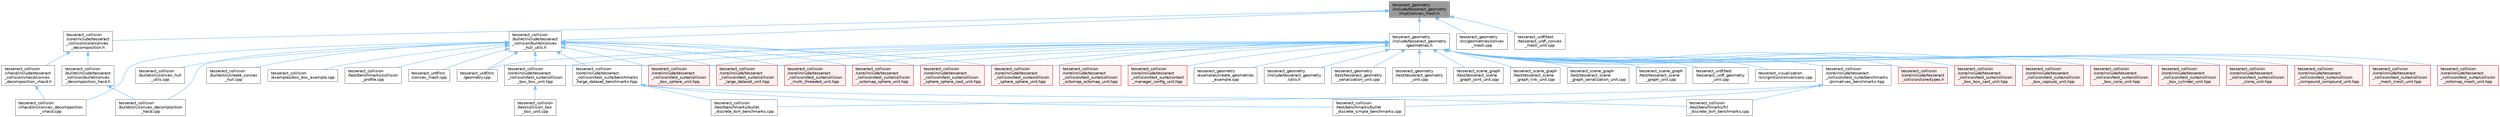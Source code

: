 digraph "tesseract_geometry/include/tesseract_geometry/impl/convex_mesh.h"
{
 // LATEX_PDF_SIZE
  bgcolor="transparent";
  edge [fontname=Helvetica,fontsize=10,labelfontname=Helvetica,labelfontsize=10];
  node [fontname=Helvetica,fontsize=10,shape=box,height=0.2,width=0.4];
  Node1 [label="tesseract_geometry\l/include/tesseract_geometry\l/impl/convex_mesh.h",height=0.2,width=0.4,color="gray40", fillcolor="grey60", style="filled", fontcolor="black",tooltip="Tesseract Convex Mesh Geometry."];
  Node1 -> Node2 [dir="back",color="steelblue1",style="solid"];
  Node2 [label="tesseract_collision\l/bullet/include/tesseract\l_collision/bullet/convex\l_hull_utils.h",height=0.2,width=0.4,color="grey40", fillcolor="white", style="filled",URL="$d0/d01/convex__hull__utils_8h.html",tooltip="This is a collection of common methods."];
  Node2 -> Node3 [dir="back",color="steelblue1",style="solid"];
  Node3 [label="tesseract_collision\l/bullet/src/convex_decomposition\l_hacd.cpp",height=0.2,width=0.4,color="grey40", fillcolor="white", style="filled",URL="$d7/d41/convex__decomposition__hacd_8cpp.html",tooltip=" "];
  Node2 -> Node4 [dir="back",color="steelblue1",style="solid"];
  Node4 [label="tesseract_collision\l/bullet/src/convex_hull\l_utils.cpp",height=0.2,width=0.4,color="grey40", fillcolor="white", style="filled",URL="$df/d54/convex__hull__utils_8cpp.html",tooltip=" "];
  Node2 -> Node5 [dir="back",color="steelblue1",style="solid"];
  Node5 [label="tesseract_collision\l/bullet/src/create_convex\l_hull.cpp",height=0.2,width=0.4,color="grey40", fillcolor="white", style="filled",URL="$d9/d52/create__convex__hull_8cpp.html",tooltip="This takes an input file and generates a convex hull ply file."];
  Node2 -> Node6 [dir="back",color="steelblue1",style="solid"];
  Node6 [label="tesseract_collision\l/core/include/tesseract\l_collision/test_suite/benchmarks\l/large_dataset_benchmarks.hpp",height=0.2,width=0.4,color="grey40", fillcolor="white", style="filled",URL="$d6/dd9/large__dataset__benchmarks_8hpp.html",tooltip=" "];
  Node6 -> Node7 [dir="back",color="steelblue1",style="solid"];
  Node7 [label="tesseract_collision\l/test/benchmarks/bullet\l_discrete_bvh_benchmarks.cpp",height=0.2,width=0.4,color="grey40", fillcolor="white", style="filled",URL="$db/dd3/bullet__discrete__bvh__benchmarks_8cpp.html",tooltip=" "];
  Node6 -> Node8 [dir="back",color="steelblue1",style="solid"];
  Node8 [label="tesseract_collision\l/test/benchmarks/bullet\l_discrete_simple_benchmarks.cpp",height=0.2,width=0.4,color="grey40", fillcolor="white", style="filled",URL="$d8/dbc/bullet__discrete__simple__benchmarks_8cpp.html",tooltip=" "];
  Node6 -> Node9 [dir="back",color="steelblue1",style="solid"];
  Node9 [label="tesseract_collision\l/test/benchmarks/fcl\l_discrete_bvh_benchmarks.cpp",height=0.2,width=0.4,color="grey40", fillcolor="white", style="filled",URL="$db/d3e/fcl__discrete__bvh__benchmarks_8cpp.html",tooltip=" "];
  Node2 -> Node10 [dir="back",color="steelblue1",style="solid"];
  Node10 [label="tesseract_collision\l/core/include/tesseract\l_collision/test_suite/collision\l_box_box_unit.hpp",height=0.2,width=0.4,color="grey40", fillcolor="white", style="filled",URL="$d1/d83/collision__box__box__unit_8hpp.html",tooltip=" "];
  Node10 -> Node11 [dir="back",color="steelblue1",style="solid"];
  Node11 [label="tesseract_collision\l/test/collision_box\l_box_unit.cpp",height=0.2,width=0.4,color="grey40", fillcolor="white", style="filled",URL="$df/d8e/collision__box__box__unit_8cpp.html",tooltip=" "];
  Node2 -> Node12 [dir="back",color="steelblue1",style="solid"];
  Node12 [label="tesseract_collision\l/core/include/tesseract\l_collision/test_suite/collision\l_box_sphere_unit.hpp",height=0.2,width=0.4,color="red", fillcolor="#FFF0F0", style="filled",URL="$d8/dd9/collision__box__sphere__unit_8hpp.html",tooltip=" "];
  Node2 -> Node14 [dir="back",color="steelblue1",style="solid"];
  Node14 [label="tesseract_collision\l/core/include/tesseract\l_collision/test_suite/collision\l_large_dataset_unit.hpp",height=0.2,width=0.4,color="red", fillcolor="#FFF0F0", style="filled",URL="$d7/d23/collision__large__dataset__unit_8hpp.html",tooltip=" "];
  Node2 -> Node16 [dir="back",color="steelblue1",style="solid"];
  Node16 [label="tesseract_collision\l/core/include/tesseract\l_collision/test_suite/collision\l_multi_threaded_unit.hpp",height=0.2,width=0.4,color="red", fillcolor="#FFF0F0", style="filled",URL="$de/d2c/collision__multi__threaded__unit_8hpp.html",tooltip=" "];
  Node2 -> Node18 [dir="back",color="steelblue1",style="solid"];
  Node18 [label="tesseract_collision\l/core/include/tesseract\l_collision/test_suite/collision\l_octomap_sphere_unit.hpp",height=0.2,width=0.4,color="red", fillcolor="#FFF0F0", style="filled",URL="$dc/d2d/collision__octomap__sphere__unit_8hpp.html",tooltip=" "];
  Node2 -> Node20 [dir="back",color="steelblue1",style="solid"];
  Node20 [label="tesseract_collision\l/core/include/tesseract\l_collision/test_suite/collision\l_sphere_sphere_cast_unit.hpp",height=0.2,width=0.4,color="red", fillcolor="#FFF0F0", style="filled",URL="$dd/dce/collision__sphere__sphere__cast__unit_8hpp.html",tooltip=" "];
  Node2 -> Node22 [dir="back",color="steelblue1",style="solid"];
  Node22 [label="tesseract_collision\l/core/include/tesseract\l_collision/test_suite/collision\l_sphere_sphere_unit.hpp",height=0.2,width=0.4,color="red", fillcolor="#FFF0F0", style="filled",URL="$d5/d45/collision__sphere__sphere__unit_8hpp.html",tooltip=" "];
  Node2 -> Node24 [dir="back",color="steelblue1",style="solid"];
  Node24 [label="tesseract_collision\l/examples/box_box_example.cpp",height=0.2,width=0.4,color="grey40", fillcolor="white", style="filled",URL="$dd/d5a/box__box__example_8cpp.html",tooltip=" "];
  Node2 -> Node25 [dir="back",color="steelblue1",style="solid"];
  Node25 [label="tesseract_collision\l/test/benchmarks/collision\l_profile.cpp",height=0.2,width=0.4,color="grey40", fillcolor="white", style="filled",URL="$df/d70/collision__profile_8cpp.html",tooltip=" "];
  Node2 -> Node26 [dir="back",color="steelblue1",style="solid"];
  Node26 [label="tesseract_collision\l/vhacd/src/convex_decomposition\l_vhacd.cpp",height=0.2,width=0.4,color="grey40", fillcolor="white", style="filled",URL="$d3/d47/convex__decomposition__vhacd_8cpp.html",tooltip=" "];
  Node2 -> Node27 [dir="back",color="steelblue1",style="solid"];
  Node27 [label="tesseract_urdf/src\l/convex_mesh.cpp",height=0.2,width=0.4,color="grey40", fillcolor="white", style="filled",URL="$d7/d92/tesseract__urdf_2src_2convex__mesh_8cpp.html",tooltip="Parse convex_mesh from xml string."];
  Node2 -> Node28 [dir="back",color="steelblue1",style="solid"];
  Node28 [label="tesseract_urdf/src\l/geometry.cpp",height=0.2,width=0.4,color="grey40", fillcolor="white", style="filled",URL="$dc/d89/tesseract__urdf_2src_2geometry_8cpp.html",tooltip="Parse geometry from XML string."];
  Node1 -> Node29 [dir="back",color="steelblue1",style="solid"];
  Node29 [label="tesseract_collision\l/core/include/tesseract\l_collision/core/convex\l_decomposition.h",height=0.2,width=0.4,color="grey40", fillcolor="white", style="filled",URL="$dd/dc4/convex__decomposition_8h.html",tooltip="Convex decomposition interface."];
  Node29 -> Node30 [dir="back",color="steelblue1",style="solid"];
  Node30 [label="tesseract_collision\l/bullet/include/tesseract\l_collision/bullet/convex\l_decomposition_hacd.h",height=0.2,width=0.4,color="grey40", fillcolor="white", style="filled",URL="$d7/da3/convex__decomposition__hacd_8h.html",tooltip="Convex decomposition HACD implementation."];
  Node30 -> Node3 [dir="back",color="steelblue1",style="solid"];
  Node29 -> Node31 [dir="back",color="steelblue1",style="solid"];
  Node31 [label="tesseract_collision\l/vhacd/include/tesseract\l_collision/vhacd/convex\l_decomposition_vhacd.h",height=0.2,width=0.4,color="grey40", fillcolor="white", style="filled",URL="$d2/df5/convex__decomposition__vhacd_8h.html",tooltip="Convex decomposition VHACD implementation."];
  Node31 -> Node26 [dir="back",color="steelblue1",style="solid"];
  Node1 -> Node32 [dir="back",color="steelblue1",style="solid"];
  Node32 [label="tesseract_geometry\l/include/tesseract_geometry\l/geometries.h",height=0.2,width=0.4,color="grey40", fillcolor="white", style="filled",URL="$d4/ddb/geometries_8h.html",tooltip="Tesseract Geometries."];
  Node32 -> Node33 [dir="back",color="steelblue1",style="solid"];
  Node33 [label="tesseract_collision\l/core/include/tesseract\l_collision/core/types.h",height=0.2,width=0.4,color="red", fillcolor="#FFF0F0", style="filled",URL="$d3/db3/tesseract__collision_2core_2include_2tesseract__collision_2core_2types_8h.html",tooltip="Tesseracts Collision Common Types."];
  Node32 -> Node6 [dir="back",color="steelblue1",style="solid"];
  Node32 -> Node108 [dir="back",color="steelblue1",style="solid"];
  Node108 [label="tesseract_collision\l/core/include/tesseract\l_collision/test_suite/benchmarks\l/primatives_benchmarks.hpp",height=0.2,width=0.4,color="grey40", fillcolor="white", style="filled",URL="$d6/d70/primatives__benchmarks_8hpp.html",tooltip=" "];
  Node108 -> Node7 [dir="back",color="steelblue1",style="solid"];
  Node108 -> Node8 [dir="back",color="steelblue1",style="solid"];
  Node108 -> Node9 [dir="back",color="steelblue1",style="solid"];
  Node32 -> Node104 [dir="back",color="steelblue1",style="solid"];
  Node104 [label="tesseract_collision\l/core/include/tesseract\l_collision/test_suite/collision\l_box_box_cast_unit.hpp",height=0.2,width=0.4,color="red", fillcolor="#FFF0F0", style="filled",URL="$d3/d5d/collision__box__box__cast__unit_8hpp.html",tooltip=" "];
  Node32 -> Node10 [dir="back",color="steelblue1",style="solid"];
  Node32 -> Node109 [dir="back",color="steelblue1",style="solid"];
  Node109 [label="tesseract_collision\l/core/include/tesseract\l_collision/test_suite/collision\l_box_capsule_unit.hpp",height=0.2,width=0.4,color="red", fillcolor="#FFF0F0", style="filled",URL="$d2/dd3/collision__box__capsule__unit_8hpp.html",tooltip=" "];
  Node32 -> Node110 [dir="back",color="steelblue1",style="solid"];
  Node110 [label="tesseract_collision\l/core/include/tesseract\l_collision/test_suite/collision\l_box_cone_unit.hpp",height=0.2,width=0.4,color="red", fillcolor="#FFF0F0", style="filled",URL="$de/d86/collision__box__cone__unit_8hpp.html",tooltip=" "];
  Node32 -> Node111 [dir="back",color="steelblue1",style="solid"];
  Node111 [label="tesseract_collision\l/core/include/tesseract\l_collision/test_suite/collision\l_box_cylinder_unit.hpp",height=0.2,width=0.4,color="red", fillcolor="#FFF0F0", style="filled",URL="$d1/d1b/collision__box__cylinder__unit_8hpp.html",tooltip=" "];
  Node32 -> Node12 [dir="back",color="steelblue1",style="solid"];
  Node32 -> Node112 [dir="back",color="steelblue1",style="solid"];
  Node112 [label="tesseract_collision\l/core/include/tesseract\l_collision/test_suite/collision\l_clone_unit.hpp",height=0.2,width=0.4,color="red", fillcolor="#FFF0F0", style="filled",URL="$d6/d36/collision__clone__unit_8hpp.html",tooltip=" "];
  Node32 -> Node105 [dir="back",color="steelblue1",style="solid"];
  Node105 [label="tesseract_collision\l/core/include/tesseract\l_collision/test_suite/collision\l_compound_compound_unit.hpp",height=0.2,width=0.4,color="red", fillcolor="#FFF0F0", style="filled",URL="$dd/dfd/collision__compound__compound__unit_8hpp.html",tooltip=" "];
  Node32 -> Node14 [dir="back",color="steelblue1",style="solid"];
  Node32 -> Node63 [dir="back",color="steelblue1",style="solid"];
  Node63 [label="tesseract_collision\l/core/include/tesseract\l_collision/test_suite/collision\l_mesh_mesh_unit.hpp",height=0.2,width=0.4,color="red", fillcolor="#FFF0F0", style="filled",URL="$da/dd9/collision__mesh__mesh__unit_8hpp.html",tooltip=" "];
  Node32 -> Node16 [dir="back",color="steelblue1",style="solid"];
  Node32 -> Node64 [dir="back",color="steelblue1",style="solid"];
  Node64 [label="tesseract_collision\l/core/include/tesseract\l_collision/test_suite/collision\l_octomap_mesh_unit.hpp",height=0.2,width=0.4,color="red", fillcolor="#FFF0F0", style="filled",URL="$d9/d70/collision__octomap__mesh__unit_8hpp.html",tooltip=" "];
  Node32 -> Node106 [dir="back",color="steelblue1",style="solid"];
  Node106 [label="tesseract_collision\l/core/include/tesseract\l_collision/test_suite/collision\l_octomap_octomap_unit.hpp",height=0.2,width=0.4,color="red", fillcolor="#FFF0F0", style="filled",URL="$d7/d2c/collision__octomap__octomap__unit_8hpp.html",tooltip=" "];
  Node32 -> Node18 [dir="back",color="steelblue1",style="solid"];
  Node32 -> Node20 [dir="back",color="steelblue1",style="solid"];
  Node32 -> Node22 [dir="back",color="steelblue1",style="solid"];
  Node32 -> Node65 [dir="back",color="steelblue1",style="solid"];
  Node65 [label="tesseract_collision\l/core/include/tesseract\l_collision/test_suite/contact\l_manager_config_unit.hpp",height=0.2,width=0.4,color="red", fillcolor="#FFF0F0", style="filled",URL="$d4/df0/contact__manager__config__unit_8hpp.html",tooltip=" "];
  Node32 -> Node116 [dir="back",color="steelblue1",style="solid"];
  Node116 [label="tesseract_geometry\l/examples/create_geometries\l_example.cpp",height=0.2,width=0.4,color="grey40", fillcolor="white", style="filled",URL="$df/d4d/create__geometries__example_8cpp.html",tooltip=" "];
  Node32 -> Node117 [dir="back",color="steelblue1",style="solid"];
  Node117 [label="tesseract_geometry\l/include/tesseract_geometry\l/utils.h",height=0.2,width=0.4,color="grey40", fillcolor="white", style="filled",URL="$d6/d61/tesseract__geometry_2include_2tesseract__geometry_2utils_8h.html",tooltip="Tesseract Geometry Utility Function."];
  Node32 -> Node118 [dir="back",color="steelblue1",style="solid"];
  Node118 [label="tesseract_geometry\l/test/tesseract_geometry\l_serialization_unit.cpp",height=0.2,width=0.4,color="grey40", fillcolor="white", style="filled",URL="$d2/d49/tesseract__geometry__serialization__unit_8cpp.html",tooltip="Tests serialization of geometry."];
  Node32 -> Node119 [dir="back",color="steelblue1",style="solid"];
  Node119 [label="tesseract_geometry\l/test/tesseract_geometry\l_unit.cpp",height=0.2,width=0.4,color="grey40", fillcolor="white", style="filled",URL="$d7/d07/tesseract__geometry__unit_8cpp.html",tooltip=" "];
  Node32 -> Node120 [dir="back",color="steelblue1",style="solid"];
  Node120 [label="tesseract_scene_graph\l/test/tesseract_scene\l_graph_joint_unit.cpp",height=0.2,width=0.4,color="grey40", fillcolor="white", style="filled",URL="$dd/dc3/tesseract__scene__graph__joint__unit_8cpp.html",tooltip=" "];
  Node32 -> Node121 [dir="back",color="steelblue1",style="solid"];
  Node121 [label="tesseract_scene_graph\l/test/tesseract_scene\l_graph_link_unit.cpp",height=0.2,width=0.4,color="grey40", fillcolor="white", style="filled",URL="$d3/de4/tesseract__scene__graph__link__unit_8cpp.html",tooltip=" "];
  Node32 -> Node122 [dir="back",color="steelblue1",style="solid"];
  Node122 [label="tesseract_scene_graph\l/test/tesseract_scene\l_graph_serialization_unit.cpp",height=0.2,width=0.4,color="grey40", fillcolor="white", style="filled",URL="$d8/daa/tesseract__scene__graph__serialization__unit_8cpp.html",tooltip="Tests serialization of tesseract_scene_graph."];
  Node32 -> Node123 [dir="back",color="steelblue1",style="solid"];
  Node123 [label="tesseract_scene_graph\l/test/tesseract_scene\l_graph_unit.cpp",height=0.2,width=0.4,color="grey40", fillcolor="white", style="filled",URL="$d3/d30/tesseract__scene__graph__unit_8cpp.html",tooltip=" "];
  Node32 -> Node28 [dir="back",color="steelblue1",style="solid"];
  Node32 -> Node124 [dir="back",color="steelblue1",style="solid"];
  Node124 [label="tesseract_urdf/test\l/tesseract_urdf_geometry\l_unit.cpp",height=0.2,width=0.4,color="grey40", fillcolor="white", style="filled",URL="$db/d82/tesseract__urdf__geometry__unit_8cpp.html",tooltip=" "];
  Node32 -> Node125 [dir="back",color="steelblue1",style="solid"];
  Node125 [label="tesseract_visualization\l/src/ignition/conversions.cpp",height=0.2,width=0.4,color="grey40", fillcolor="white", style="filled",URL="$de/dae/conversions_8cpp.html",tooltip="A set of conversion between Tesseract and Ignition Robotics objects."];
  Node1 -> Node126 [dir="back",color="steelblue1",style="solid"];
  Node126 [label="tesseract_geometry\l/src/geometries/convex\l_mesh.cpp",height=0.2,width=0.4,color="grey40", fillcolor="white", style="filled",URL="$d6/dec/tesseract__geometry_2src_2geometries_2convex__mesh_8cpp.html",tooltip=" "];
  Node1 -> Node127 [dir="back",color="steelblue1",style="solid"];
  Node127 [label="tesseract_urdf/test\l/tesseract_urdf_convex\l_mesh_unit.cpp",height=0.2,width=0.4,color="grey40", fillcolor="white", style="filled",URL="$dd/d90/tesseract__urdf__convex__mesh__unit_8cpp.html",tooltip=" "];
}
